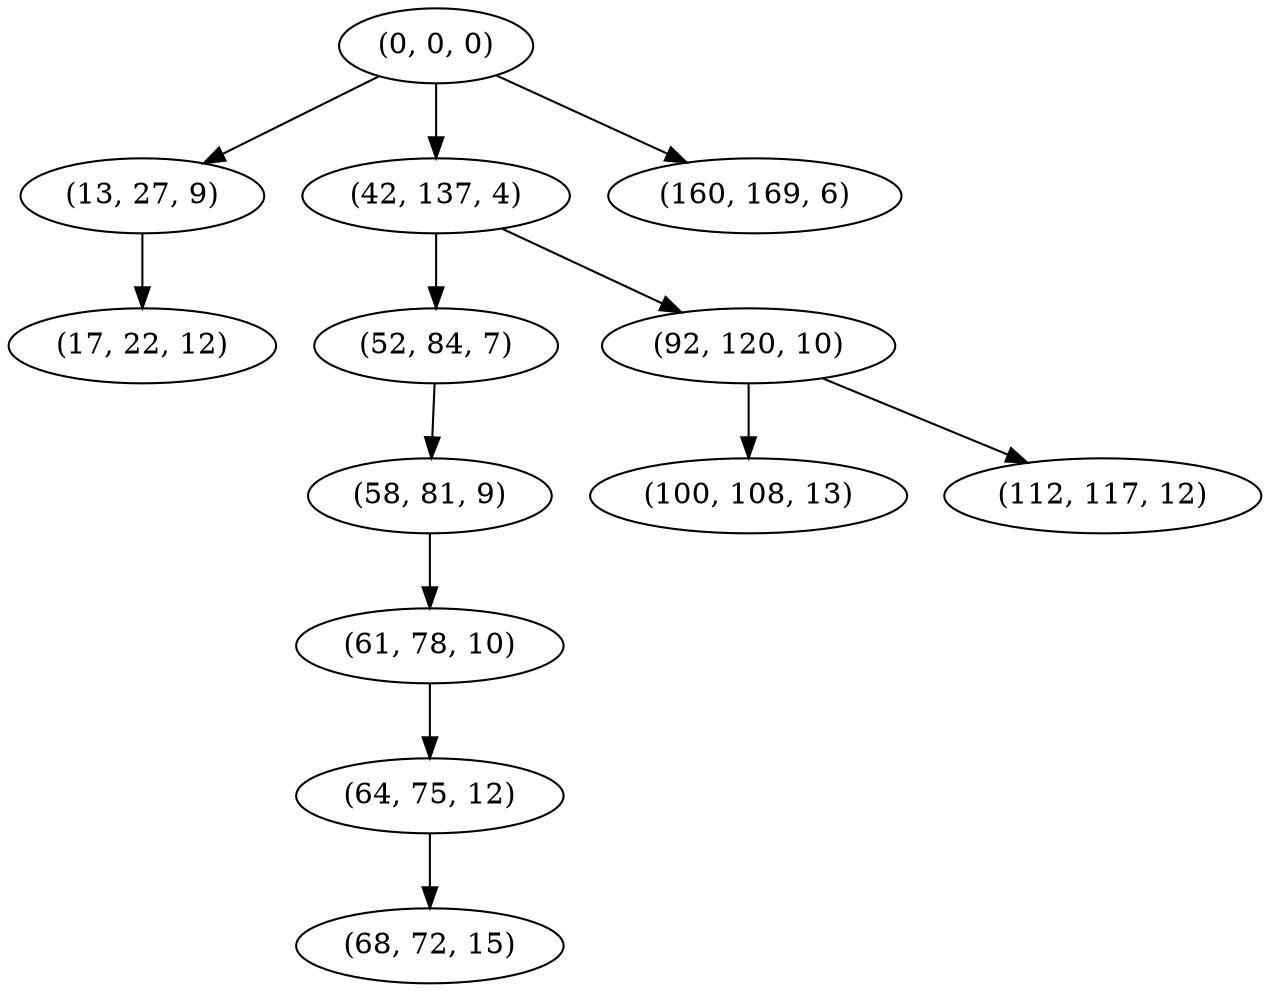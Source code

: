 digraph tree {
    "(0, 0, 0)";
    "(13, 27, 9)";
    "(17, 22, 12)";
    "(42, 137, 4)";
    "(52, 84, 7)";
    "(58, 81, 9)";
    "(61, 78, 10)";
    "(64, 75, 12)";
    "(68, 72, 15)";
    "(92, 120, 10)";
    "(100, 108, 13)";
    "(112, 117, 12)";
    "(160, 169, 6)";
    "(0, 0, 0)" -> "(13, 27, 9)";
    "(0, 0, 0)" -> "(42, 137, 4)";
    "(0, 0, 0)" -> "(160, 169, 6)";
    "(13, 27, 9)" -> "(17, 22, 12)";
    "(42, 137, 4)" -> "(52, 84, 7)";
    "(42, 137, 4)" -> "(92, 120, 10)";
    "(52, 84, 7)" -> "(58, 81, 9)";
    "(58, 81, 9)" -> "(61, 78, 10)";
    "(61, 78, 10)" -> "(64, 75, 12)";
    "(64, 75, 12)" -> "(68, 72, 15)";
    "(92, 120, 10)" -> "(100, 108, 13)";
    "(92, 120, 10)" -> "(112, 117, 12)";
}
